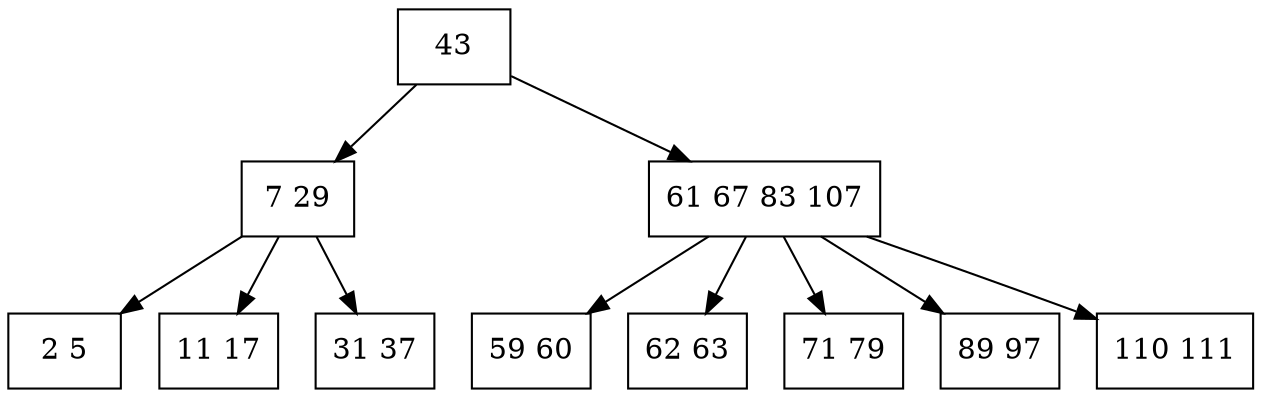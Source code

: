 digraph BTree{
node [shape=record];
Node0 [label="43 "];
Node0 -> Node1;
Node1 [label="7 29 "];
Node1 -> Node2;
Node2 [label="2 5 "];
Node1 -> Node3;
Node3 [label="11 17 "];
Node1 -> Node4;
Node4 [label="31 37 "];
Node0 -> Node5;
Node5 [label="61 67 83 107 "];
Node5 -> Node6;
Node6 [label="59 60 "];
Node5 -> Node7;
Node7 [label="62 63 "];
Node5 -> Node8;
Node8 [label="71 79 "];
Node5 -> Node9;
Node9 [label="89 97 "];
Node5 -> Node10;
Node10 [label="110 111 "];
}
